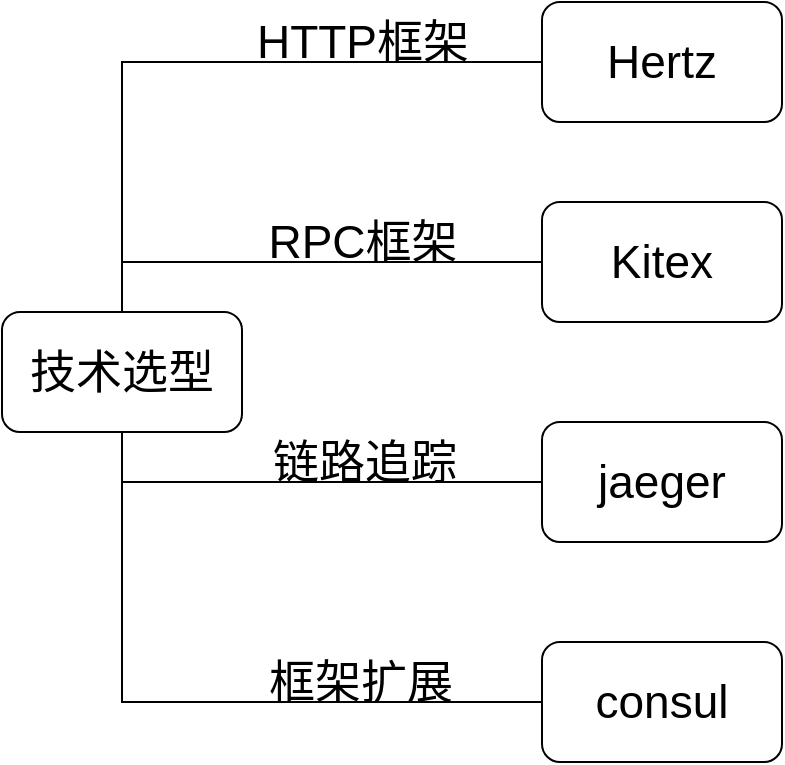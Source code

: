 <mxfile version="21.3.6" type="github">
  <diagram id="prtHgNgQTEPvFCAcTncT" name="Page-1">
    <mxGraphModel dx="1004" dy="584" grid="1" gridSize="10" guides="1" tooltips="1" connect="1" arrows="1" fold="1" page="1" pageScale="1" pageWidth="827" pageHeight="1169" math="0" shadow="0">
      <root>
        <mxCell id="0" />
        <mxCell id="1" parent="0" />
        <mxCell id="ufqmC2brcquOROog0l9P-3" value="Hertz" style="rounded=1;whiteSpace=wrap;html=1;fillColor=none;fontSize=23;" vertex="1" parent="1">
          <mxGeometry x="370" y="30" width="120" height="60" as="geometry" />
        </mxCell>
        <mxCell id="ufqmC2brcquOROog0l9P-4" value="" style="endArrow=none;html=1;rounded=0;entryX=0;entryY=0.5;entryDx=0;entryDy=0;fontSize=23;" edge="1" parent="1" target="ufqmC2brcquOROog0l9P-3">
          <mxGeometry width="50" height="50" relative="1" as="geometry">
            <mxPoint x="160" y="180" as="sourcePoint" />
            <mxPoint x="440" y="280" as="targetPoint" />
            <Array as="points">
              <mxPoint x="160" y="60" />
            </Array>
          </mxGeometry>
        </mxCell>
        <mxCell id="ufqmC2brcquOROog0l9P-6" value="HTTP框架" style="edgeLabel;html=1;align=center;verticalAlign=middle;resizable=0;points=[];fontSize=23;labelBackgroundColor=none;" vertex="1" connectable="0" parent="ufqmC2brcquOROog0l9P-4">
          <mxGeometry x="0.374" y="-2" relative="1" as="geometry">
            <mxPoint x="13" y="-12" as="offset" />
          </mxGeometry>
        </mxCell>
        <mxCell id="ufqmC2brcquOROog0l9P-5" value="Kitex" style="rounded=1;whiteSpace=wrap;html=1;fillColor=none;fontSize=23;" vertex="1" parent="1">
          <mxGeometry x="370" y="130" width="120" height="60" as="geometry" />
        </mxCell>
        <mxCell id="ufqmC2brcquOROog0l9P-7" value="" style="endArrow=none;html=1;rounded=0;entryX=0;entryY=0.5;entryDx=0;entryDy=0;exitX=0.5;exitY=0;exitDx=0;exitDy=0;fontSize=23;" edge="1" parent="1" source="ufqmC2brcquOROog0l9P-13" target="ufqmC2brcquOROog0l9P-5">
          <mxGeometry width="50" height="50" relative="1" as="geometry">
            <mxPoint x="160" y="180" as="sourcePoint" />
            <mxPoint x="440" y="280" as="targetPoint" />
            <Array as="points">
              <mxPoint x="160" y="160" />
            </Array>
          </mxGeometry>
        </mxCell>
        <mxCell id="ufqmC2brcquOROog0l9P-8" value="RPC框架" style="edgeLabel;html=1;align=center;verticalAlign=middle;resizable=0;points=[];fontSize=23;labelBackgroundColor=none;" vertex="1" connectable="0" parent="ufqmC2brcquOROog0l9P-7">
          <mxGeometry x="0.053" y="3" relative="1" as="geometry">
            <mxPoint x="21" y="-7" as="offset" />
          </mxGeometry>
        </mxCell>
        <mxCell id="ufqmC2brcquOROog0l9P-10" value="jaeger" style="rounded=1;whiteSpace=wrap;html=1;fillColor=none;fontSize=23;" vertex="1" parent="1">
          <mxGeometry x="370" y="240" width="120" height="60" as="geometry" />
        </mxCell>
        <mxCell id="ufqmC2brcquOROog0l9P-12" value="" style="endArrow=none;html=1;rounded=0;exitX=0;exitY=0.5;exitDx=0;exitDy=0;entryX=0.5;entryY=1;entryDx=0;entryDy=0;fontSize=23;" edge="1" parent="1" source="ufqmC2brcquOROog0l9P-10" target="ufqmC2brcquOROog0l9P-13">
          <mxGeometry width="50" height="50" relative="1" as="geometry">
            <mxPoint x="370" y="265" as="sourcePoint" />
            <mxPoint x="160" y="240" as="targetPoint" />
            <Array as="points">
              <mxPoint x="280" y="270" />
              <mxPoint x="200" y="270" />
              <mxPoint x="160" y="270" />
            </Array>
          </mxGeometry>
        </mxCell>
        <mxCell id="ufqmC2brcquOROog0l9P-14" value="链路追踪" style="edgeLabel;html=1;align=center;verticalAlign=middle;resizable=0;points=[];fontSize=23;labelBackgroundColor=none;" vertex="1" connectable="0" parent="ufqmC2brcquOROog0l9P-12">
          <mxGeometry x="0.29" y="1" relative="1" as="geometry">
            <mxPoint x="62" y="-11" as="offset" />
          </mxGeometry>
        </mxCell>
        <mxCell id="ufqmC2brcquOROog0l9P-13" value="技术选型" style="rounded=1;whiteSpace=wrap;html=1;fillColor=none;fontSize=23;" vertex="1" parent="1">
          <mxGeometry x="100" y="185" width="120" height="60" as="geometry" />
        </mxCell>
        <mxCell id="ufqmC2brcquOROog0l9P-15" value="consul" style="rounded=1;whiteSpace=wrap;html=1;fillColor=none;fontSize=23;" vertex="1" parent="1">
          <mxGeometry x="370" y="350" width="120" height="60" as="geometry" />
        </mxCell>
        <mxCell id="ufqmC2brcquOROog0l9P-16" value="" style="endArrow=none;html=1;rounded=0;exitX=0.5;exitY=1;exitDx=0;exitDy=0;entryX=0;entryY=0.5;entryDx=0;entryDy=0;fontSize=23;" edge="1" parent="1" source="ufqmC2brcquOROog0l9P-13" target="ufqmC2brcquOROog0l9P-15">
          <mxGeometry width="50" height="50" relative="1" as="geometry">
            <mxPoint x="390" y="320" as="sourcePoint" />
            <mxPoint x="440" y="270" as="targetPoint" />
            <Array as="points">
              <mxPoint x="160" y="380" />
            </Array>
          </mxGeometry>
        </mxCell>
        <mxCell id="ufqmC2brcquOROog0l9P-18" value="框架扩展" style="edgeLabel;html=1;align=center;verticalAlign=middle;resizable=0;points=[];fontSize=23;labelBackgroundColor=none;" vertex="1" connectable="0" parent="ufqmC2brcquOROog0l9P-16">
          <mxGeometry x="0.47" y="-1" relative="1" as="geometry">
            <mxPoint y="-11" as="offset" />
          </mxGeometry>
        </mxCell>
      </root>
    </mxGraphModel>
  </diagram>
</mxfile>
